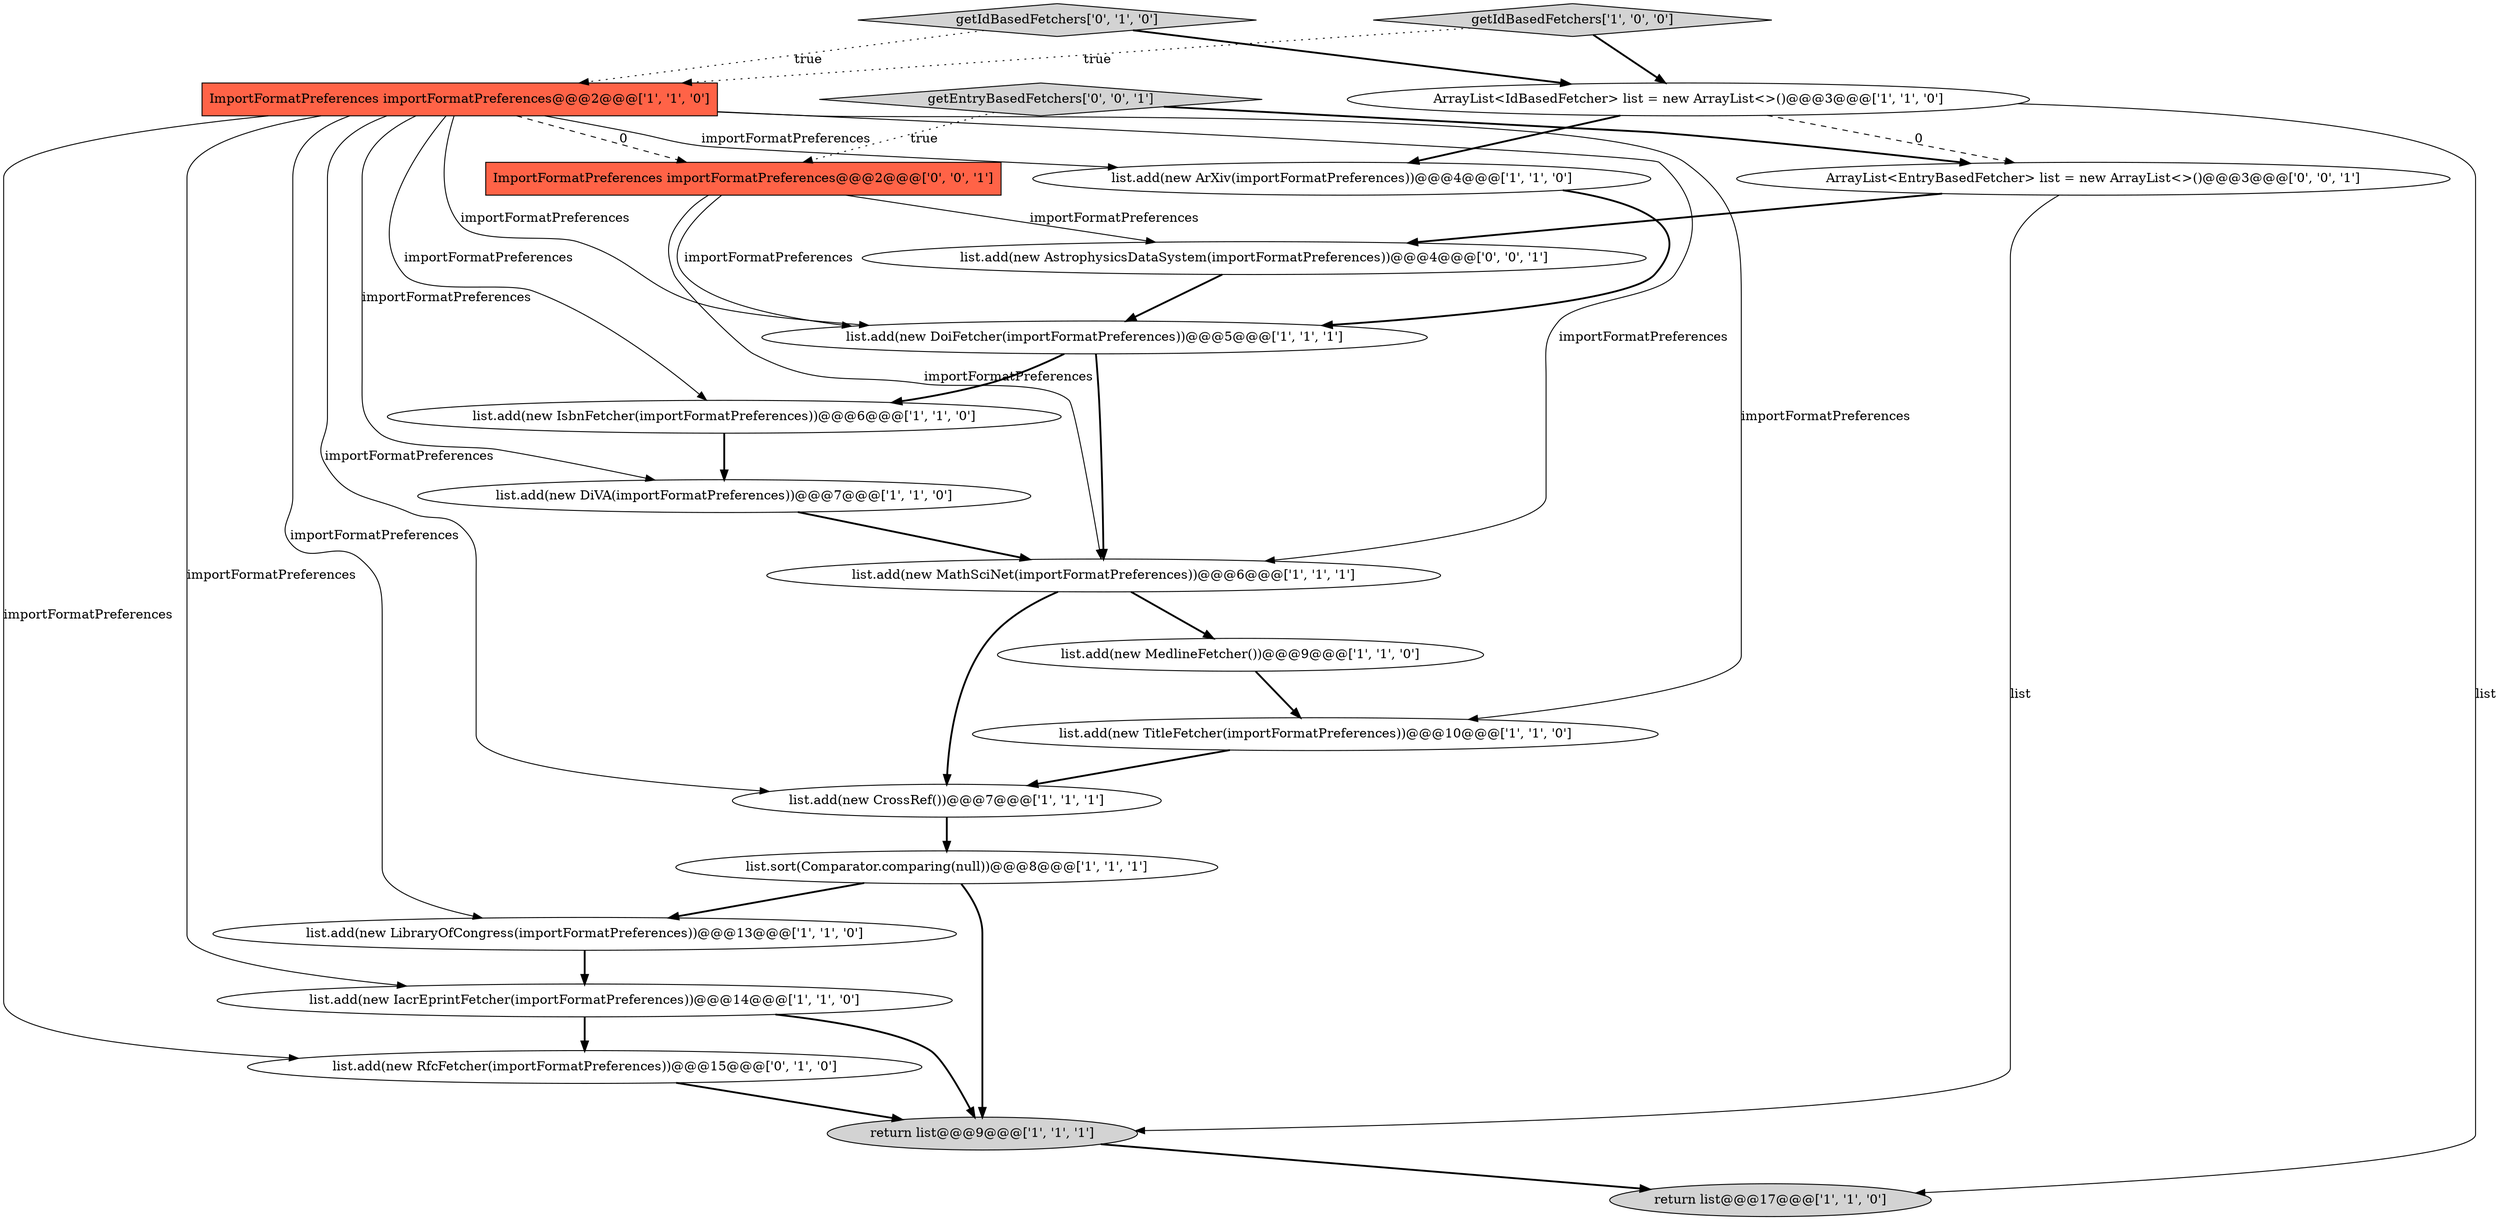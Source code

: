digraph {
9 [style = filled, label = "list.add(new ArXiv(importFormatPreferences))@@@4@@@['1', '1', '0']", fillcolor = white, shape = ellipse image = "AAA0AAABBB1BBB"];
1 [style = filled, label = "list.add(new DoiFetcher(importFormatPreferences))@@@5@@@['1', '1', '1']", fillcolor = white, shape = ellipse image = "AAA0AAABBB1BBB"];
5 [style = filled, label = "list.add(new IsbnFetcher(importFormatPreferences))@@@6@@@['1', '1', '0']", fillcolor = white, shape = ellipse image = "AAA0AAABBB1BBB"];
6 [style = filled, label = "list.add(new DiVA(importFormatPreferences))@@@7@@@['1', '1', '0']", fillcolor = white, shape = ellipse image = "AAA0AAABBB1BBB"];
7 [style = filled, label = "list.add(new LibraryOfCongress(importFormatPreferences))@@@13@@@['1', '1', '0']", fillcolor = white, shape = ellipse image = "AAA0AAABBB1BBB"];
17 [style = filled, label = "getIdBasedFetchers['0', '1', '0']", fillcolor = lightgray, shape = diamond image = "AAA0AAABBB2BBB"];
10 [style = filled, label = "list.add(new IacrEprintFetcher(importFormatPreferences))@@@14@@@['1', '1', '0']", fillcolor = white, shape = ellipse image = "AAA0AAABBB1BBB"];
0 [style = filled, label = "ImportFormatPreferences importFormatPreferences@@@2@@@['1', '1', '0']", fillcolor = tomato, shape = box image = "AAA0AAABBB1BBB"];
8 [style = filled, label = "return list@@@9@@@['1', '1', '1']", fillcolor = lightgray, shape = ellipse image = "AAA0AAABBB1BBB"];
3 [style = filled, label = "list.add(new MedlineFetcher())@@@9@@@['1', '1', '0']", fillcolor = white, shape = ellipse image = "AAA0AAABBB1BBB"];
11 [style = filled, label = "list.add(new CrossRef())@@@7@@@['1', '1', '1']", fillcolor = white, shape = ellipse image = "AAA0AAABBB1BBB"];
13 [style = filled, label = "getIdBasedFetchers['1', '0', '0']", fillcolor = lightgray, shape = diamond image = "AAA0AAABBB1BBB"];
4 [style = filled, label = "list.add(new TitleFetcher(importFormatPreferences))@@@10@@@['1', '1', '0']", fillcolor = white, shape = ellipse image = "AAA0AAABBB1BBB"];
15 [style = filled, label = "list.add(new MathSciNet(importFormatPreferences))@@@6@@@['1', '1', '1']", fillcolor = white, shape = ellipse image = "AAA0AAABBB1BBB"];
16 [style = filled, label = "list.add(new RfcFetcher(importFormatPreferences))@@@15@@@['0', '1', '0']", fillcolor = white, shape = ellipse image = "AAA1AAABBB2BBB"];
20 [style = filled, label = "ImportFormatPreferences importFormatPreferences@@@2@@@['0', '0', '1']", fillcolor = tomato, shape = box image = "AAA0AAABBB3BBB"];
19 [style = filled, label = "list.add(new AstrophysicsDataSystem(importFormatPreferences))@@@4@@@['0', '0', '1']", fillcolor = white, shape = ellipse image = "AAA0AAABBB3BBB"];
21 [style = filled, label = "getEntryBasedFetchers['0', '0', '1']", fillcolor = lightgray, shape = diamond image = "AAA0AAABBB3BBB"];
14 [style = filled, label = "return list@@@17@@@['1', '1', '0']", fillcolor = lightgray, shape = ellipse image = "AAA0AAABBB1BBB"];
12 [style = filled, label = "list.sort(Comparator.comparing(null))@@@8@@@['1', '1', '1']", fillcolor = white, shape = ellipse image = "AAA0AAABBB1BBB"];
2 [style = filled, label = "ArrayList<IdBasedFetcher> list = new ArrayList<>()@@@3@@@['1', '1', '0']", fillcolor = white, shape = ellipse image = "AAA0AAABBB1BBB"];
18 [style = filled, label = "ArrayList<EntryBasedFetcher> list = new ArrayList<>()@@@3@@@['0', '0', '1']", fillcolor = white, shape = ellipse image = "AAA0AAABBB3BBB"];
10->16 [style = bold, label=""];
0->10 [style = solid, label="importFormatPreferences"];
12->7 [style = bold, label=""];
2->14 [style = solid, label="list"];
0->16 [style = solid, label="importFormatPreferences"];
8->14 [style = bold, label=""];
20->15 [style = solid, label="importFormatPreferences"];
17->0 [style = dotted, label="true"];
11->12 [style = bold, label=""];
19->1 [style = bold, label=""];
6->15 [style = bold, label=""];
20->19 [style = solid, label="importFormatPreferences"];
7->10 [style = bold, label=""];
4->11 [style = bold, label=""];
16->8 [style = bold, label=""];
10->8 [style = bold, label=""];
2->18 [style = dashed, label="0"];
0->7 [style = solid, label="importFormatPreferences"];
21->20 [style = dotted, label="true"];
0->20 [style = dashed, label="0"];
0->6 [style = solid, label="importFormatPreferences"];
20->1 [style = solid, label="importFormatPreferences"];
2->9 [style = bold, label=""];
15->11 [style = bold, label=""];
18->19 [style = bold, label=""];
21->18 [style = bold, label=""];
0->15 [style = solid, label="importFormatPreferences"];
0->1 [style = solid, label="importFormatPreferences"];
13->0 [style = dotted, label="true"];
0->9 [style = solid, label="importFormatPreferences"];
0->4 [style = solid, label="importFormatPreferences"];
1->15 [style = bold, label=""];
15->3 [style = bold, label=""];
0->5 [style = solid, label="importFormatPreferences"];
13->2 [style = bold, label=""];
9->1 [style = bold, label=""];
0->11 [style = solid, label="importFormatPreferences"];
12->8 [style = bold, label=""];
3->4 [style = bold, label=""];
5->6 [style = bold, label=""];
17->2 [style = bold, label=""];
18->8 [style = solid, label="list"];
1->5 [style = bold, label=""];
}

